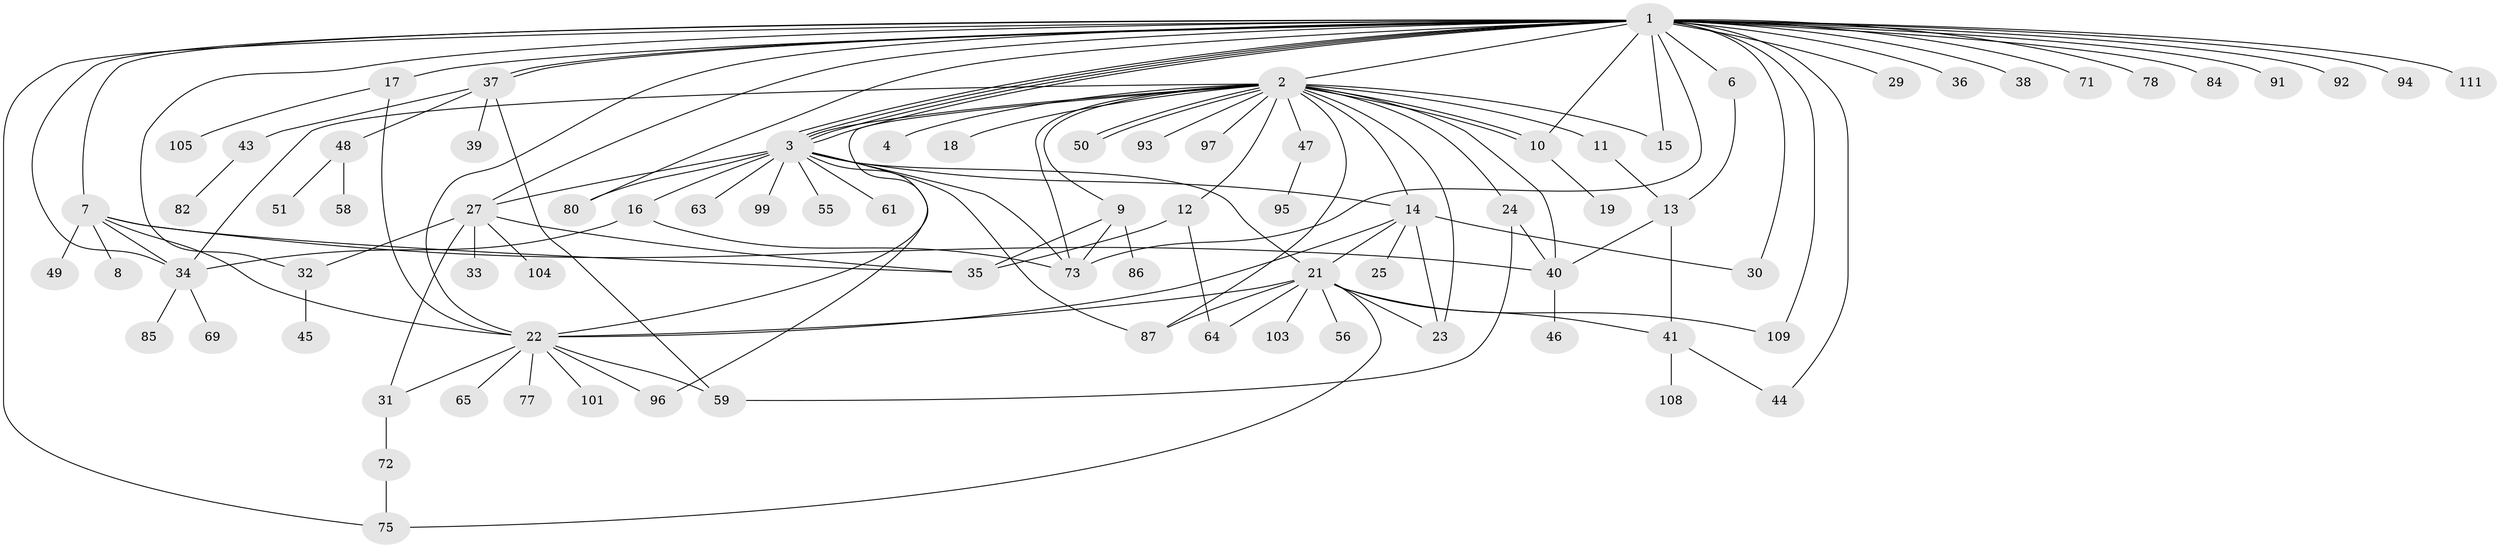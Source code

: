// Generated by graph-tools (version 1.1) at 2025/51/02/27/25 19:51:56]
// undirected, 82 vertices, 129 edges
graph export_dot {
graph [start="1"]
  node [color=gray90,style=filled];
  1 [super="+20"];
  2 [super="+5"];
  3 [super="+28"];
  4;
  6 [super="+62"];
  7;
  8;
  9 [super="+60"];
  10 [super="+112"];
  11;
  12;
  13 [super="+54"];
  14 [super="+79"];
  15 [super="+68"];
  16 [super="+57"];
  17;
  18;
  19;
  21 [super="+26"];
  22 [super="+110"];
  23;
  24 [super="+98"];
  25;
  27 [super="+67"];
  29;
  30;
  31 [super="+53"];
  32 [super="+102"];
  33;
  34 [super="+100"];
  35 [super="+83"];
  36;
  37 [super="+90"];
  38;
  39 [super="+42"];
  40 [super="+89"];
  41 [super="+76"];
  43 [super="+52"];
  44;
  45;
  46;
  47 [super="+74"];
  48;
  49;
  50;
  51;
  55;
  56;
  58 [super="+66"];
  59 [super="+106"];
  61;
  63;
  64 [super="+70"];
  65;
  69;
  71 [super="+81"];
  72;
  73 [super="+88"];
  75;
  77;
  78;
  80;
  82;
  84;
  85;
  86;
  87 [super="+107"];
  91;
  92;
  93;
  94;
  95;
  96;
  97;
  99;
  101;
  103;
  104;
  105;
  108;
  109;
  111;
  1 -- 2;
  1 -- 3 [weight=2];
  1 -- 3;
  1 -- 3;
  1 -- 3;
  1 -- 6;
  1 -- 7;
  1 -- 17;
  1 -- 27;
  1 -- 32;
  1 -- 34;
  1 -- 36 [weight=2];
  1 -- 37;
  1 -- 37;
  1 -- 38;
  1 -- 71 [weight=2];
  1 -- 75;
  1 -- 78;
  1 -- 80;
  1 -- 84;
  1 -- 94;
  1 -- 109;
  1 -- 111;
  1 -- 73;
  1 -- 10;
  1 -- 44;
  1 -- 22;
  1 -- 91;
  1 -- 92;
  1 -- 29;
  1 -- 30;
  1 -- 15;
  2 -- 3;
  2 -- 4;
  2 -- 9;
  2 -- 10;
  2 -- 10;
  2 -- 11;
  2 -- 12;
  2 -- 14;
  2 -- 15 [weight=2];
  2 -- 18;
  2 -- 22;
  2 -- 23;
  2 -- 34;
  2 -- 47;
  2 -- 50;
  2 -- 50;
  2 -- 87;
  2 -- 93;
  2 -- 97;
  2 -- 24;
  2 -- 40;
  2 -- 73;
  3 -- 14 [weight=2];
  3 -- 16;
  3 -- 27;
  3 -- 55;
  3 -- 63;
  3 -- 73 [weight=2];
  3 -- 80;
  3 -- 87;
  3 -- 99;
  3 -- 96;
  3 -- 61;
  3 -- 21;
  6 -- 13;
  7 -- 8;
  7 -- 22;
  7 -- 34;
  7 -- 35 [weight=2];
  7 -- 40;
  7 -- 49;
  9 -- 73;
  9 -- 86;
  9 -- 35;
  10 -- 19;
  11 -- 13;
  12 -- 35;
  12 -- 64;
  13 -- 40;
  13 -- 41;
  14 -- 21;
  14 -- 23;
  14 -- 25;
  14 -- 30;
  14 -- 22;
  16 -- 34;
  16 -- 73;
  17 -- 22;
  17 -- 105;
  21 -- 22;
  21 -- 23;
  21 -- 56;
  21 -- 64;
  21 -- 103;
  21 -- 75;
  21 -- 109;
  21 -- 87;
  21 -- 41;
  22 -- 65;
  22 -- 77;
  22 -- 96;
  22 -- 101;
  22 -- 31;
  22 -- 59;
  24 -- 59;
  24 -- 40;
  27 -- 31;
  27 -- 32;
  27 -- 33;
  27 -- 104;
  27 -- 35;
  31 -- 72;
  32 -- 45;
  34 -- 69;
  34 -- 85;
  37 -- 39;
  37 -- 43;
  37 -- 48;
  37 -- 59;
  40 -- 46;
  41 -- 108;
  41 -- 44;
  43 -- 82;
  47 -- 95;
  48 -- 51;
  48 -- 58;
  72 -- 75;
}
